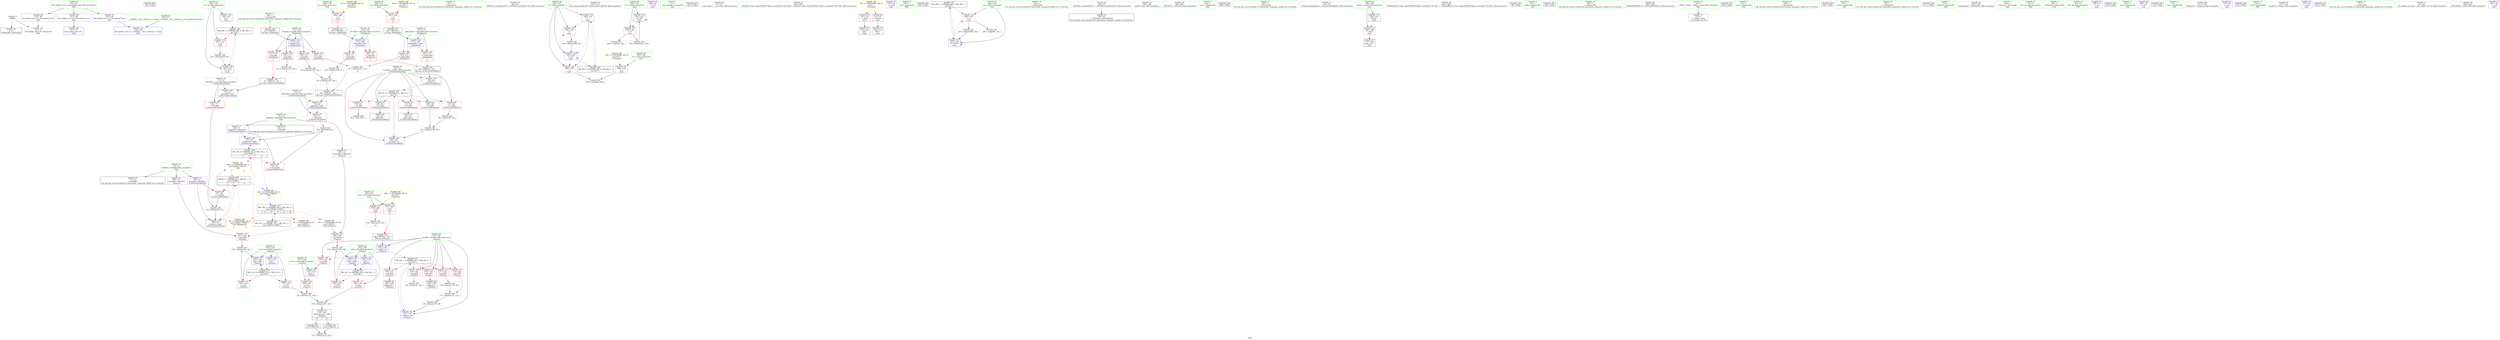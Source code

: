 digraph "SVFG" {
	label="SVFG";

	Node0x5556a4193030 [shape=record,color=grey,label="{NodeID: 0\nNullPtr}"];
	Node0x5556a4193030 -> Node0x5556a41aee80[style=solid];
	Node0x5556a4193030 -> Node0x5556a41b3ad0[style=solid];
	Node0x5556a41daa40 [shape=record,color=black,label="{NodeID: 346\n243 = PHI()\n}"];
	Node0x5556a41c42d0 [shape=record,color=black,label="{NodeID: 263\nMR_36V_3 = PHI(MR_36V_4, MR_36V_2, )\npts\{193 \}\n}"];
	Node0x5556a41c42d0 -> Node0x5556a41b3180[style=dashed];
	Node0x5556a41c42d0 -> Node0x5556a41b4ce0[style=dashed];
	Node0x5556a41ad250 [shape=record,color=red,label="{NodeID: 97\n90\<--73\n\<--add.addr\n_Z14internalUpdateiii\n}"];
	Node0x5556a41ad250 -> Node0x5556a41bbaa0[style=solid];
	Node0x5556a41ab460 [shape=record,color=green,label="{NodeID: 14\n81\<--1\n\<--dummyObj\nCan only get source location for instruction, argument, global var or function.}"];
	Node0x5556a41addb0 [shape=record,color=red,label="{NodeID: 111\n165\<--141\n\<--at.addr\n_Z5queryi\n}"];
	Node0x5556a41addb0 -> Node0x5556a41af4f0[style=solid];
	Node0x5556a41abff0 [shape=record,color=green,label="{NodeID: 28\n45\<--46\n_ZNSt8ios_base4InitC1Ev\<--_ZNSt8ios_base4InitC1Ev_field_insensitive\n}"];
	Node0x5556a41ca3d0 [shape=record,color=yellow,style=double,label="{NodeID: 291\n48V_1 = ENCHI(MR_48V_0)\npts\{205 \}\nFun[main]}"];
	Node0x5556a41ca3d0 -> Node0x5556a41b3730[style=dashed];
	Node0x5556a41ca3d0 -> Node0x5556a41b3800[style=dashed];
	Node0x5556a41b3320 [shape=record,color=red,label="{NodeID: 125\n238\<--196\n\<--i\nmain\n}"];
	Node0x5556a41b3320 -> Node0x5556a41bc3a0[style=solid];
	Node0x5556a41acc70 [shape=record,color=green,label="{NodeID: 42\n145\<--146\nadd\<--add_field_insensitive\n_Z5queryi\n}"];
	Node0x5556a41acc70 -> Node0x5556a41b2bd0[style=solid];
	Node0x5556a41acc70 -> Node0x5556a41b2ca0[style=solid];
	Node0x5556a41acc70 -> Node0x5556a41b44c0[style=solid];
	Node0x5556a41acc70 -> Node0x5556a41b4730[style=solid];
	Node0x5556a41b3f10 [shape=record,color=blue,label="{NodeID: 139\n93\<--95\narrayidx3\<--add4\n_Z14internalUpdateiii\n}"];
	Node0x5556a41b3f10 -> Node0x5556a41c6100[style=dashed];
	Node0x5556a41ae880 [shape=record,color=green,label="{NodeID: 56\n232\<--233\nllvm.memset.p0i8.i64\<--llvm.memset.p0i8.i64_field_insensitive\n}"];
	Node0x5556a41ba120 [shape=record,color=grey,label="{NodeID: 236\n277 = Binary(273, 276, )\n}"];
	Node0x5556a41b4a70 [shape=record,color=blue,label="{NodeID: 153\n190\<--223\ntc\<--dec\nmain\n}"];
	Node0x5556a41b4a70 -> Node0x5556a41b30b0[style=dashed];
	Node0x5556a41b4a70 -> Node0x5556a41b4a70[style=dashed];
	Node0x5556a41af5c0 [shape=record,color=black,label="{NodeID: 70\n139\<--183\n_Z5queryi_ret\<--add7\n_Z5queryi\n|{<s0>19|<s1>20}}"];
	Node0x5556a41af5c0:s0 -> Node0x5556a41da3e0[style=solid,color=blue];
	Node0x5556a41af5c0:s1 -> Node0x5556a41da5d0[style=solid,color=blue];
	Node0x5556a41cd7f0 [shape=record,color=yellow,style=double,label="{NodeID: 333\n18V_2 = CSCHI(MR_18V_1)\npts\{140000 170000 \}\nCS[]|{<s0>4|<s1>4}}"];
	Node0x5556a41cd7f0:s0 -> Node0x5556a41c5c00[style=dashed,color=red];
	Node0x5556a41cd7f0:s1 -> Node0x5556a41c6100[style=dashed,color=red];
	Node0x5556a41bb620 [shape=record,color=grey,label="{NodeID: 250\n88 = Binary(87, 83, )\n}"];
	Node0x5556a41bb620 -> Node0x5556a41b3e40[style=solid];
	Node0x5556a41b0120 [shape=record,color=purple,label="{NodeID: 84\n262\<--32\n\<--.str.5\nmain\n}"];
	Node0x5556a41a5fb0 [shape=record,color=green,label="{NodeID: 1\n7\<--1\n__dso_handle\<--dummyObj\nGlob }"];
	Node0x5556a41dab10 [shape=record,color=black,label="{NodeID: 347\n253 = PHI()\n}"];
	Node0x5556a41c47d0 [shape=record,color=black,label="{NodeID: 264\nMR_40V_2 = PHI(MR_40V_4, MR_40V_1, )\npts\{197 \}\n}"];
	Node0x5556a41c47d0 -> Node0x5556a41b4b40[style=dashed];
	Node0x5556a41ad320 [shape=record,color=red,label="{NodeID: 98\n87\<--86\n\<--arrayidx\n_Z14internalUpdateiii\n}"];
	Node0x5556a41ad320 -> Node0x5556a41bb620[style=solid];
	Node0x5556a41ab530 [shape=record,color=green,label="{NodeID: 15\n99\<--1\n\<--dummyObj\nCan only get source location for instruction, argument, global var or function.|{<s0>13}}"];
	Node0x5556a41ab530:s0 -> Node0x5556a41db400[style=solid,color=red];
	Node0x5556a41ade80 [shape=record,color=red,label="{NodeID: 112\n172\<--141\n\<--at.addr\n_Z5queryi\n}"];
	Node0x5556a41ade80 -> Node0x5556a41ba8a0[style=solid];
	Node0x5556a41ac0f0 [shape=record,color=green,label="{NodeID: 29\n51\<--52\n__cxa_atexit\<--__cxa_atexit_field_insensitive\n}"];
	Node0x5556a41b33f0 [shape=record,color=red,label="{NodeID: 126\n248\<--196\n\<--i\nmain\n}"];
	Node0x5556a41b33f0 -> Node0x5556a41bb1a0[style=solid];
	Node0x5556a41acd40 [shape=record,color=green,label="{NodeID: 43\n147\<--148\nstart\<--start_field_insensitive\n_Z5queryi\n}"];
	Node0x5556a41acd40 -> Node0x5556a41b2d70[style=solid];
	Node0x5556a41acd40 -> Node0x5556a41b4590[style=solid];
	Node0x5556a41b3fe0 [shape=record,color=blue,label="{NodeID: 140\n69\<--101\nat.addr\<--or\n_Z14internalUpdateiii\n}"];
	Node0x5556a41b3fe0 -> Node0x5556a41c5700[style=dashed];
	Node0x5556a41ae980 [shape=record,color=green,label="{NodeID: 57\n254\<--255\n_ZStlsISt11char_traitsIcEERSt13basic_ostreamIcT_ES5_PKc\<--_ZStlsISt11char_traitsIcEERSt13basic_ostreamIcT_ES5_PKc_field_insensitive\n}"];
	Node0x5556a41ba2a0 [shape=record,color=grey,label="{NodeID: 237\n163 = Binary(162, 161, )\n}"];
	Node0x5556a41ba2a0 -> Node0x5556a41b4660[style=solid];
	Node0x5556a41b4b40 [shape=record,color=blue,label="{NodeID: 154\n196\<--124\ni\<--\nmain\n}"];
	Node0x5556a41b4b40 -> Node0x5556a41b3320[style=dashed];
	Node0x5556a41b4b40 -> Node0x5556a41b33f0[style=dashed];
	Node0x5556a41b4b40 -> Node0x5556a41b4c10[style=dashed];
	Node0x5556a41b4b40 -> Node0x5556a41c47d0[style=dashed];
	Node0x5556a41af690 [shape=record,color=black,label="{NodeID: 71\n210\<--207\ncall\<--\nmain\n}"];
	Node0x5556a41cd980 [shape=record,color=yellow,style=double,label="{NodeID: 334\n18V_3 = CSCHI(MR_18V_2)\npts\{140000 170000 \}\nCS[]|{<s0>13}}"];
	Node0x5556a41cd980:s0 -> Node0x5556a41c6b00[style=dashed,color=blue];
	Node0x5556a41bb7a0 [shape=record,color=grey,label="{NodeID: 251\n127 = Binary(123, 126, )\n|{<s0>3}}"];
	Node0x5556a41bb7a0:s0 -> Node0x5556a41db8a0[style=solid,color=red];
	Node0x5556a41b01f0 [shape=record,color=purple,label="{NodeID: 85\n279\<--34\n\<--.str.6\nmain\n}"];
	Node0x5556a41a4b40 [shape=record,color=green,label="{NodeID: 2\n18\<--1\n.str\<--dummyObj\nGlob }"];
	Node0x5556a41dac40 [shape=record,color=black,label="{NodeID: 348\n259 = PHI()\n}"];
	Node0x5556a41c4cd0 [shape=record,color=black,label="{NodeID: 265\nMR_46V_2 = PHI(MR_46V_4, MR_46V_1, )\npts\{203 \}\n}"];
	Node0x5556a41c4cd0 -> Node0x5556a41b3660[style=dashed];
	Node0x5556a41c4cd0 -> Node0x5556a41b4db0[style=dashed];
	Node0x5556a41ad3f0 [shape=record,color=red,label="{NodeID: 99\n94\<--93\n\<--arrayidx3\n_Z14internalUpdateiii\n}"];
	Node0x5556a41ad3f0 -> Node0x5556a41bbaa0[style=solid];
	Node0x5556a41ab600 [shape=record,color=green,label="{NodeID: 16\n124\<--1\n\<--dummyObj\nCan only get source location for instruction, argument, global var or function.}"];
	Node0x5556a41adf50 [shape=record,color=red,label="{NodeID: 113\n173\<--141\n\<--at.addr\n_Z5queryi\n}"];
	Node0x5556a41adf50 -> Node0x5556a41baa20[style=solid];
	Node0x5556a41ac1f0 [shape=record,color=green,label="{NodeID: 30\n50\<--56\n_ZNSt8ios_base4InitD1Ev\<--_ZNSt8ios_base4InitD1Ev_field_insensitive\n}"];
	Node0x5556a41ac1f0 -> Node0x5556a41af180[style=solid];
	Node0x5556a41b34c0 [shape=record,color=red,label="{NodeID: 127\n244\<--198\n\<--x\nmain\n|{<s0>13}}"];
	Node0x5556a41b34c0:s0 -> Node0x5556a41db1e0[style=solid,color=red];
	Node0x5556a41ace10 [shape=record,color=green,label="{NodeID: 44\n185\<--186\nmain\<--main_field_insensitive\n}"];
	Node0x5556a41b40b0 [shape=record,color=blue,label="{NodeID: 141\n111\<--108\nleft.addr\<--left\n_Z6updateiii\n}"];
	Node0x5556a41b40b0 -> Node0x5556a41ad4c0[style=dashed];
	Node0x5556a41b40b0 -> Node0x5556a41ad590[style=dashed];
	Node0x5556a41aea80 [shape=record,color=green,label="{NodeID: 58\n260\<--261\n_ZNSolsEi\<--_ZNSolsEi_field_insensitive\n}"];
	Node0x5556a41ba420 [shape=record,color=grey,label="{NodeID: 238\n183 = Binary(181, 182, )\n}"];
	Node0x5556a41ba420 -> Node0x5556a41af5c0[style=solid];
	Node0x5556a41b4c10 [shape=record,color=blue,label="{NodeID: 155\n196\<--249\ni\<--inc\nmain\n}"];
	Node0x5556a41b4c10 -> Node0x5556a41b3320[style=dashed];
	Node0x5556a41b4c10 -> Node0x5556a41b33f0[style=dashed];
	Node0x5556a41b4c10 -> Node0x5556a41b4c10[style=dashed];
	Node0x5556a41b4c10 -> Node0x5556a41c47d0[style=dashed];
	Node0x5556a41af760 [shape=record,color=black,label="{NodeID: 72\n216\<--213\ncall1\<--\nmain\n}"];
	Node0x5556a41bb920 [shape=record,color=grey,label="{NodeID: 252\n98 = Binary(97, 99, )\n}"];
	Node0x5556a41bb920 -> Node0x5556a41bb320[style=solid];
	Node0x5556a41b02c0 [shape=record,color=purple,label="{NodeID: 86\n317\<--36\nllvm.global_ctors_0\<--llvm.global_ctors\nGlob }"];
	Node0x5556a41b02c0 -> Node0x5556a41b38d0[style=solid];
	Node0x5556a41a38d0 [shape=record,color=green,label="{NodeID: 3\n20\<--1\n.str.1\<--dummyObj\nGlob }"];
	Node0x5556a41dad40 [shape=record,color=black,label="{NodeID: 349\n280 = PHI()\n}"];
	Node0x5556a41c51d0 [shape=record,color=black,label="{NodeID: 266\nMR_18V_2 = PHI(MR_18V_3, MR_18V_1, )\npts\{140000 170000 \}\n}"];
	Node0x5556a41c51d0 -> Node0x5556a41c6b00[style=dashed];
	Node0x5556a41ad4c0 [shape=record,color=red,label="{NodeID: 100\n120\<--111\n\<--left.addr\n_Z6updateiii\n|{<s0>3}}"];
	Node0x5556a41ad4c0:s0 -> Node0x5556a41db510[style=solid,color=red];
	Node0x5556a41ab6d0 [shape=record,color=green,label="{NodeID: 17\n224\<--1\n\<--dummyObj\nCan only get source location for instruction, argument, global var or function.}"];
	Node0x5556a41c91f0 [shape=record,color=yellow,style=double,label="{NodeID: 280\n8V_1 = ENCHI(MR_8V_0)\npts\{140000 \}\nFun[_Z5queryi]}"];
	Node0x5556a41c91f0 -> Node0x5556a41b2e40[style=dashed];
	Node0x5556a41ae020 [shape=record,color=red,label="{NodeID: 114\n162\<--143\n\<--mul\n_Z5queryi\n}"];
	Node0x5556a41ae020 -> Node0x5556a41ba2a0[style=solid];
	Node0x5556a41ac2f0 [shape=record,color=green,label="{NodeID: 31\n63\<--64\n_Z14internalUpdateiii\<--_Z14internalUpdateiii_field_insensitive\n}"];
	Node0x5556a41b3590 [shape=record,color=red,label="{NodeID: 128\n245\<--200\n\<--y\nmain\n|{<s0>13}}"];
	Node0x5556a41b3590:s0 -> Node0x5556a41db2f0[style=solid,color=red];
	Node0x5556a41acf10 [shape=record,color=green,label="{NodeID: 45\n188\<--189\nretval\<--retval_field_insensitive\nmain\n}"];
	Node0x5556a41acf10 -> Node0x5556a41b2fe0[style=solid];
	Node0x5556a41acf10 -> Node0x5556a41b48d0[style=solid];
	Node0x5556a41b4180 [shape=record,color=blue,label="{NodeID: 142\n113\<--109\nright.addr\<--right\n_Z6updateiii\n}"];
	Node0x5556a41b4180 -> Node0x5556a41ad660[style=dashed];
	Node0x5556a41b4180 -> Node0x5556a41ad730[style=dashed];
	Node0x5556a41aeb80 [shape=record,color=green,label="{NodeID: 59\n283\<--284\n_ZSt4endlIcSt11char_traitsIcEERSt13basic_ostreamIT_T0_ES6_\<--_ZSt4endlIcSt11char_traitsIcEERSt13basic_ostreamIT_T0_ES6__field_insensitive\n}"];
	Node0x5556a41ba5a0 [shape=record,color=grey,label="{NodeID: 239\n170 = Binary(169, 168, )\n}"];
	Node0x5556a41ba5a0 -> Node0x5556a41b4730[style=solid];
	Node0x5556a41b4ce0 [shape=record,color=blue,label="{NodeID: 156\n192\<--257\nnt\<--inc7\nmain\n}"];
	Node0x5556a41b4ce0 -> Node0x5556a41c42d0[style=dashed];
	Node0x5556a41af830 [shape=record,color=black,label="{NodeID: 73\n187\<--288\nmain_ret\<--\nmain\n}"];
	Node0x5556a41d9f30 [shape=record,color=black,label="{NodeID: 336\n48 = PHI()\n}"];
	Node0x5556a41bbaa0 [shape=record,color=grey,label="{NodeID: 253\n95 = Binary(94, 90, )\n}"];
	Node0x5556a41bbaa0 -> Node0x5556a41b3f10[style=solid];
	Node0x5556a41b03c0 [shape=record,color=purple,label="{NodeID: 87\n318\<--36\nllvm.global_ctors_1\<--llvm.global_ctors\nGlob }"];
	Node0x5556a41b03c0 -> Node0x5556a41b39d0[style=solid];
	Node0x5556a41a6e60 [shape=record,color=green,label="{NodeID: 4\n22\<--1\nstdin\<--dummyObj\nGlob }"];
	Node0x5556a41dae10 [shape=record,color=black,label="{NodeID: 350\n282 = PHI()\n}"];
	Node0x5556a41c5700 [shape=record,color=black,label="{NodeID: 267\nMR_2V_3 = PHI(MR_2V_4, MR_2V_2, )\npts\{70 \}\n}"];
	Node0x5556a41c5700 -> Node0x5556a41b0760[style=dashed];
	Node0x5556a41c5700 -> Node0x5556a41b0830[style=dashed];
	Node0x5556a41c5700 -> Node0x5556a41b0900[style=dashed];
	Node0x5556a41c5700 -> Node0x5556a41b09d0[style=dashed];
	Node0x5556a41c5700 -> Node0x5556a41b0aa0[style=dashed];
	Node0x5556a41c5700 -> Node0x5556a41b3fe0[style=dashed];
	Node0x5556a41ad590 [shape=record,color=red,label="{NodeID: 101\n125\<--111\n\<--left.addr\n_Z6updateiii\n}"];
	Node0x5556a41ad590 -> Node0x5556a41bb4a0[style=solid];
	Node0x5556a41ab7a0 [shape=record,color=green,label="{NodeID: 18\n229\<--1\n\<--dummyObj\nCan only get source location for instruction, argument, global var or function.}"];
	Node0x5556a41c92d0 [shape=record,color=yellow,style=double,label="{NodeID: 281\n10V_1 = ENCHI(MR_10V_0)\npts\{170000 \}\nFun[_Z5queryi]}"];
	Node0x5556a41c92d0 -> Node0x5556a41b2f10[style=dashed];
	Node0x5556a41ae0f0 [shape=record,color=red,label="{NodeID: 115\n179\<--143\n\<--mul\n_Z5queryi\n}"];
	Node0x5556a41ae0f0 -> Node0x5556a41baba0[style=solid];
	Node0x5556a41ac3f0 [shape=record,color=green,label="{NodeID: 32\n69\<--70\nat.addr\<--at.addr_field_insensitive\n_Z14internalUpdateiii\n}"];
	Node0x5556a41ac3f0 -> Node0x5556a41b0760[style=solid];
	Node0x5556a41ac3f0 -> Node0x5556a41b0830[style=solid];
	Node0x5556a41ac3f0 -> Node0x5556a41b0900[style=solid];
	Node0x5556a41ac3f0 -> Node0x5556a41b09d0[style=solid];
	Node0x5556a41ac3f0 -> Node0x5556a41b0aa0[style=solid];
	Node0x5556a41ac3f0 -> Node0x5556a41b3bd0[style=solid];
	Node0x5556a41ac3f0 -> Node0x5556a41b3fe0[style=solid];
	Node0x5556a41b3660 [shape=record,color=red,label="{NodeID: 129\n266\<--202\n\<--q\nmain\n}"];
	Node0x5556a41b3660 -> Node0x5556a41baea0[style=solid];
	Node0x5556a41b3660 -> Node0x5556a41bc6a0[style=solid];
	Node0x5556a41acfe0 [shape=record,color=green,label="{NodeID: 46\n190\<--191\ntc\<--tc_field_insensitive\nmain\n}"];
	Node0x5556a41acfe0 -> Node0x5556a41b30b0[style=solid];
	Node0x5556a41acfe0 -> Node0x5556a41b4a70[style=solid];
	Node0x5556a41b4250 [shape=record,color=blue,label="{NodeID: 143\n115\<--110\nby.addr\<--by\n_Z6updateiii\n}"];
	Node0x5556a41b4250 -> Node0x5556a41ad800[style=dashed];
	Node0x5556a41b4250 -> Node0x5556a41ad8d0[style=dashed];
	Node0x5556a41b4250 -> Node0x5556a41ad9a0[style=dashed];
	Node0x5556a41b4250 -> Node0x5556a41ada70[style=dashed];
	Node0x5556a41aec80 [shape=record,color=green,label="{NodeID: 60\n285\<--286\n_ZNSolsEPFRSoS_E\<--_ZNSolsEPFRSoS_E_field_insensitive\n}"];
	Node0x5556a41ba720 [shape=record,color=grey,label="{NodeID: 240\n176 = Binary(175, 99, )\n}"];
	Node0x5556a41ba720 -> Node0x5556a41b4800[style=solid];
	Node0x5556a41b4db0 [shape=record,color=blue,label="{NodeID: 157\n202\<--267\nq\<--dec12\nmain\n}"];
	Node0x5556a41b4db0 -> Node0x5556a41b3660[style=dashed];
	Node0x5556a41b4db0 -> Node0x5556a41b4db0[style=dashed];
	Node0x5556a41b4db0 -> Node0x5556a41c4cd0[style=dashed];
	Node0x5556a41af900 [shape=record,color=purple,label="{NodeID: 74\n47\<--4\n\<--_ZStL8__ioinit\n__cxx_global_var_init\n}"];
	Node0x5556a41da030 [shape=record,color=black,label="{NodeID: 337\n263 = PHI()\n}"];
	Node0x5556a41bbc20 [shape=record,color=grey,label="{NodeID: 254\n131 = Binary(124, 130, )\n|{<s0>4}}"];
	Node0x5556a41bbc20:s0 -> Node0x5556a41db720[style=solid,color=red];
	Node0x5556a41b04c0 [shape=record,color=purple,label="{NodeID: 88\n319\<--36\nllvm.global_ctors_2\<--llvm.global_ctors\nGlob }"];
	Node0x5556a41b04c0 -> Node0x5556a41b3ad0[style=solid];
	Node0x5556a41a6ef0 [shape=record,color=green,label="{NodeID: 5\n23\<--1\n.str.2\<--dummyObj\nGlob }"];
	Node0x5556a41daee0 [shape=record,color=black,label="{NodeID: 351\n140 = PHI(272, 275, )\n0th arg _Z5queryi }"];
	Node0x5556a41daee0 -> Node0x5556a41b4320[style=solid];
	Node0x5556a41c5c00 [shape=record,color=black,label="{NodeID: 268\nMR_8V_2 = PHI(MR_8V_3, MR_8V_1, )\npts\{140000 \}\n|{|<s2>3|<s3>4}}"];
	Node0x5556a41c5c00 -> Node0x5556a41ad320[style=dashed];
	Node0x5556a41c5c00 -> Node0x5556a41b3e40[style=dashed];
	Node0x5556a41c5c00:s2 -> Node0x5556a41cd7f0[style=dashed,color=blue];
	Node0x5556a41c5c00:s3 -> Node0x5556a41cd980[style=dashed,color=blue];
	Node0x5556a41ad660 [shape=record,color=red,label="{NodeID: 102\n129\<--113\n\<--right.addr\n_Z6updateiii\n|{<s0>4}}"];
	Node0x5556a41ad660:s0 -> Node0x5556a41db510[style=solid,color=red];
	Node0x5556a41ab870 [shape=record,color=green,label="{NodeID: 19\n230\<--1\n\<--dummyObj\nCan only get source location for instruction, argument, global var or function.}"];
	Node0x5556a41c93b0 [shape=record,color=yellow,style=double,label="{NodeID: 282\n30V_1 = ENCHI(MR_30V_0)\npts\{1 \}\nFun[main]}"];
	Node0x5556a41c93b0 -> Node0x5556a41b05c0[style=dashed];
	Node0x5556a41c93b0 -> Node0x5556a41b0690[style=dashed];
	Node0x5556a41b2bd0 [shape=record,color=red,label="{NodeID: 116\n169\<--145\n\<--add\n_Z5queryi\n}"];
	Node0x5556a41b2bd0 -> Node0x5556a41ba5a0[style=solid];
	Node0x5556a41ac4c0 [shape=record,color=green,label="{NodeID: 33\n71\<--72\nmul.addr\<--mul.addr_field_insensitive\n_Z14internalUpdateiii\n}"];
	Node0x5556a41ac4c0 -> Node0x5556a41ad180[style=solid];
	Node0x5556a41ac4c0 -> Node0x5556a41b3ca0[style=solid];
	Node0x5556a41ca890 [shape=record,color=yellow,style=double,label="{NodeID: 296\n18V_1 = ENCHI(MR_18V_0)\npts\{140000 170000 \}\nFun[_Z6updateiii]|{<s0>3|<s1>3}}"];
	Node0x5556a41ca890:s0 -> Node0x5556a41c5c00[style=dashed,color=red];
	Node0x5556a41ca890:s1 -> Node0x5556a41c6100[style=dashed,color=red];
	Node0x5556a41b3730 [shape=record,color=red,label="{NodeID: 130\n272\<--204\n\<--x15\nmain\n|{<s0>19}}"];
	Node0x5556a41b3730:s0 -> Node0x5556a41daee0[style=solid,color=red];
	Node0x5556a41ad0b0 [shape=record,color=green,label="{NodeID: 47\n192\<--193\nnt\<--nt_field_insensitive\nmain\n}"];
	Node0x5556a41ad0b0 -> Node0x5556a41b3180[style=solid];
	Node0x5556a41ad0b0 -> Node0x5556a41b49a0[style=solid];
	Node0x5556a41ad0b0 -> Node0x5556a41b4ce0[style=solid];
	Node0x5556a41b4320 [shape=record,color=blue,label="{NodeID: 144\n141\<--140\nat.addr\<--at\n_Z5queryi\n}"];
	Node0x5556a41b4320 -> Node0x5556a41adb40[style=dashed];
	Node0x5556a41b4320 -> Node0x5556a41c7530[style=dashed];
	Node0x5556a41aed80 [shape=record,color=green,label="{NodeID: 61\n38\<--313\n_GLOBAL__sub_I_culaucon_1_0.cpp\<--_GLOBAL__sub_I_culaucon_1_0.cpp_field_insensitive\n}"];
	Node0x5556a41aed80 -> Node0x5556a41b39d0[style=solid];
	Node0x5556a41ba8a0 [shape=record,color=grey,label="{NodeID: 241\n175 = Binary(172, 174, )\n}"];
	Node0x5556a41ba8a0 -> Node0x5556a41ba720[style=solid];
	Node0x5556a41af9d0 [shape=record,color=purple,label="{NodeID: 75\n86\<--12\narrayidx\<--dataMul\n_Z14internalUpdateiii\n}"];
	Node0x5556a41af9d0 -> Node0x5556a41ad320[style=solid];
	Node0x5556a41af9d0 -> Node0x5556a41b3e40[style=solid];
	Node0x5556a41da130 [shape=record,color=black,label="{NodeID: 338\n264 = PHI()\n}"];
	Node0x5556a41bbda0 [shape=record,color=grey,label="{NodeID: 255\n134 = Binary(132, 133, )\n|{<s0>4}}"];
	Node0x5556a41bbda0:s0 -> Node0x5556a41db8a0[style=solid,color=red];
	Node0x5556a41b05c0 [shape=record,color=red,label="{NodeID: 89\n207\<--22\n\<--stdin\nmain\n}"];
	Node0x5556a41b05c0 -> Node0x5556a41af690[style=solid];
	Node0x5556a41aa7f0 [shape=record,color=green,label="{NodeID: 6\n25\<--1\n.str.3\<--dummyObj\nGlob }"];
	Node0x5556a41db1e0 [shape=record,color=black,label="{NodeID: 352\n108 = PHI(244, )\n0th arg _Z6updateiii }"];
	Node0x5556a41db1e0 -> Node0x5556a41b40b0[style=solid];
	Node0x5556a41c6100 [shape=record,color=black,label="{NodeID: 269\nMR_10V_2 = PHI(MR_10V_3, MR_10V_1, )\npts\{170000 \}\n|{|<s2>3|<s3>4}}"];
	Node0x5556a41c6100 -> Node0x5556a41ad3f0[style=dashed];
	Node0x5556a41c6100 -> Node0x5556a41b3f10[style=dashed];
	Node0x5556a41c6100:s2 -> Node0x5556a41cd7f0[style=dashed,color=blue];
	Node0x5556a41c6100:s3 -> Node0x5556a41cd980[style=dashed,color=blue];
	Node0x5556a41ad730 [shape=record,color=red,label="{NodeID: 103\n133\<--113\n\<--right.addr\n_Z6updateiii\n}"];
	Node0x5556a41ad730 -> Node0x5556a41bbda0[style=solid];
	Node0x5556a41ab940 [shape=record,color=green,label="{NodeID: 20\n231\<--1\n\<--dummyObj\nCan only get source location for instruction, argument, global var or function.}"];
	Node0x5556a41b2ca0 [shape=record,color=red,label="{NodeID: 117\n182\<--145\n\<--add\n_Z5queryi\n}"];
	Node0x5556a41b2ca0 -> Node0x5556a41ba420[style=solid];
	Node0x5556a41ac590 [shape=record,color=green,label="{NodeID: 34\n73\<--74\nadd.addr\<--add.addr_field_insensitive\n_Z14internalUpdateiii\n}"];
	Node0x5556a41ac590 -> Node0x5556a41ad250[style=solid];
	Node0x5556a41ac590 -> Node0x5556a41b3d70[style=solid];
	Node0x5556a41b3800 [shape=record,color=red,label="{NodeID: 131\n274\<--204\n\<--x15\nmain\n}"];
	Node0x5556a41b3800 -> Node0x5556a41bbf20[style=solid];
	Node0x5556a41ae1a0 [shape=record,color=green,label="{NodeID: 48\n194\<--195\nn\<--n_field_insensitive\nmain\n}"];
	Node0x5556a41ae1a0 -> Node0x5556a41b3250[style=solid];
	Node0x5556a41b43f0 [shape=record,color=blue,label="{NodeID: 145\n143\<--124\nmul\<--\n_Z5queryi\n}"];
	Node0x5556a41b43f0 -> Node0x5556a41c7a30[style=dashed];
	Node0x5556a41aee80 [shape=record,color=black,label="{NodeID: 62\n2\<--3\ndummyVal\<--dummyVal\n}"];
	Node0x5556a41baa20 [shape=record,color=grey,label="{NodeID: 242\n174 = Binary(173, 99, )\n}"];
	Node0x5556a41baa20 -> Node0x5556a41ba8a0[style=solid];
	Node0x5556a41afaa0 [shape=record,color=purple,label="{NodeID: 76\n160\<--12\narrayidx\<--dataMul\n_Z5queryi\n}"];
	Node0x5556a41afaa0 -> Node0x5556a41b2e40[style=solid];
	Node0x5556a41da230 [shape=record,color=black,label="{NodeID: 339\n271 = PHI()\n}"];
	Node0x5556a41bbf20 [shape=record,color=grey,label="{NodeID: 256\n275 = Binary(274, 99, )\n|{<s0>20}}"];
	Node0x5556a41bbf20:s0 -> Node0x5556a41daee0[style=solid,color=red];
	Node0x5556a41b0690 [shape=record,color=red,label="{NodeID: 90\n213\<--27\n\<--stdout\nmain\n}"];
	Node0x5556a41b0690 -> Node0x5556a41af760[style=solid];
	Node0x5556a41aa880 [shape=record,color=green,label="{NodeID: 7\n27\<--1\nstdout\<--dummyObj\nGlob }"];
	Node0x5556a41db2f0 [shape=record,color=black,label="{NodeID: 353\n109 = PHI(245, )\n1st arg _Z6updateiii }"];
	Node0x5556a41db2f0 -> Node0x5556a41b4180[style=solid];
	Node0x5556a41ad800 [shape=record,color=red,label="{NodeID: 104\n121\<--115\n\<--by.addr\n_Z6updateiii\n|{<s0>3}}"];
	Node0x5556a41ad800:s0 -> Node0x5556a41db720[style=solid,color=red];
	Node0x5556a41aba10 [shape=record,color=green,label="{NodeID: 21\n4\<--6\n_ZStL8__ioinit\<--_ZStL8__ioinit_field_insensitive\nGlob }"];
	Node0x5556a41aba10 -> Node0x5556a41af900[style=solid];
	Node0x5556a41b2d70 [shape=record,color=red,label="{NodeID: 118\n180\<--147\n\<--start\n_Z5queryi\n}"];
	Node0x5556a41b2d70 -> Node0x5556a41baba0[style=solid];
	Node0x5556a41ac660 [shape=record,color=green,label="{NodeID: 35\n105\<--106\n_Z6updateiii\<--_Z6updateiii_field_insensitive\n}"];
	Node0x5556a41b38d0 [shape=record,color=blue,label="{NodeID: 132\n317\<--37\nllvm.global_ctors_0\<--\nGlob }"];
	Node0x5556a41ae270 [shape=record,color=green,label="{NodeID: 49\n196\<--197\ni\<--i_field_insensitive\nmain\n}"];
	Node0x5556a41ae270 -> Node0x5556a41b3320[style=solid];
	Node0x5556a41ae270 -> Node0x5556a41b33f0[style=solid];
	Node0x5556a41ae270 -> Node0x5556a41b4b40[style=solid];
	Node0x5556a41ae270 -> Node0x5556a41b4c10[style=solid];
	Node0x5556a41b44c0 [shape=record,color=blue,label="{NodeID: 146\n145\<--124\nadd\<--\n_Z5queryi\n}"];
	Node0x5556a41b44c0 -> Node0x5556a41c7f30[style=dashed];
	Node0x5556a41aef80 [shape=record,color=black,label="{NodeID: 63\n13\<--12\n\<--dataMul\nCan only get source location for instruction, argument, global var or function.}"];
	Node0x5556a41baba0 [shape=record,color=grey,label="{NodeID: 243\n181 = Binary(179, 180, )\n}"];
	Node0x5556a41baba0 -> Node0x5556a41ba420[style=solid];
	Node0x5556a41afb70 [shape=record,color=purple,label="{NodeID: 77\n93\<--15\narrayidx3\<--dataAdd\n_Z14internalUpdateiii\n}"];
	Node0x5556a41afb70 -> Node0x5556a41ad3f0[style=solid];
	Node0x5556a41afb70 -> Node0x5556a41b3f10[style=solid];
	Node0x5556a41da3e0 [shape=record,color=black,label="{NodeID: 340\n273 = PHI(139, )\n}"];
	Node0x5556a41da3e0 -> Node0x5556a41ba120[style=solid];
	Node0x5556a41bc0a0 [shape=record,color=grey,label="{NodeID: 257\n156 = cmp(155, 124, )\n}"];
	Node0x5556a41b0760 [shape=record,color=red,label="{NodeID: 91\n79\<--69\n\<--at.addr\n_Z14internalUpdateiii\n}"];
	Node0x5556a41b0760 -> Node0x5556a41bc520[style=solid];
	Node0x5556a41aa910 [shape=record,color=green,label="{NodeID: 8\n28\<--1\n_ZSt3cin\<--dummyObj\nGlob }"];
	Node0x5556a41db400 [shape=record,color=black,label="{NodeID: 354\n110 = PHI(99, )\n2nd arg _Z6updateiii }"];
	Node0x5556a41db400 -> Node0x5556a41b4250[style=solid];
	Node0x5556a41c6b00 [shape=record,color=black,label="{NodeID: 271\nMR_18V_3 = PHI(MR_18V_4, MR_18V_2, )\npts\{140000 170000 \}\n|{|<s1>13|<s2>19|<s3>19|<s4>20|<s5>20}}"];
	Node0x5556a41c6b00 -> Node0x5556a41c51d0[style=dashed];
	Node0x5556a41c6b00:s1 -> Node0x5556a41ca890[style=dashed,color=red];
	Node0x5556a41c6b00:s2 -> Node0x5556a41c91f0[style=dashed,color=red];
	Node0x5556a41c6b00:s3 -> Node0x5556a41c92d0[style=dashed,color=red];
	Node0x5556a41c6b00:s4 -> Node0x5556a41c91f0[style=dashed,color=red];
	Node0x5556a41c6b00:s5 -> Node0x5556a41c92d0[style=dashed,color=red];
	Node0x5556a41ad8d0 [shape=record,color=red,label="{NodeID: 105\n122\<--115\n\<--by.addr\n_Z6updateiii\n}"];
	Node0x5556a41ad8d0 -> Node0x5556a41bb020[style=solid];
	Node0x5556a41abae0 [shape=record,color=green,label="{NodeID: 22\n8\<--9\ndx\<--dx_field_insensitive\nGlob }"];
	Node0x5556a41b2e40 [shape=record,color=red,label="{NodeID: 119\n161\<--160\n\<--arrayidx\n_Z5queryi\n}"];
	Node0x5556a41b2e40 -> Node0x5556a41ba2a0[style=solid];
	Node0x5556a41ac760 [shape=record,color=green,label="{NodeID: 36\n111\<--112\nleft.addr\<--left.addr_field_insensitive\n_Z6updateiii\n}"];
	Node0x5556a41ac760 -> Node0x5556a41ad4c0[style=solid];
	Node0x5556a41ac760 -> Node0x5556a41ad590[style=solid];
	Node0x5556a41ac760 -> Node0x5556a41b40b0[style=solid];
	Node0x5556a41b39d0 [shape=record,color=blue,label="{NodeID: 133\n318\<--38\nllvm.global_ctors_1\<--_GLOBAL__sub_I_culaucon_1_0.cpp\nGlob }"];
	Node0x5556a41ae340 [shape=record,color=green,label="{NodeID: 50\n198\<--199\nx\<--x_field_insensitive\nmain\n}"];
	Node0x5556a41ae340 -> Node0x5556a41b34c0[style=solid];
	Node0x5556a41b4590 [shape=record,color=blue,label="{NodeID: 147\n147\<--152\nstart\<--\n_Z5queryi\n}"];
	Node0x5556a41b4590 -> Node0x5556a41b2d70[style=dashed];
	Node0x5556a41af080 [shape=record,color=black,label="{NodeID: 64\n16\<--15\n\<--dataAdd\nCan only get source location for instruction, argument, global var or function.}"];
	Node0x5556a41bad20 [shape=record,color=grey,label="{NodeID: 244\n257 = Binary(256, 99, )\n}"];
	Node0x5556a41bad20 -> Node0x5556a41b4ce0[style=solid];
	Node0x5556a41afc40 [shape=record,color=purple,label="{NodeID: 78\n167\<--15\narrayidx3\<--dataAdd\n_Z5queryi\n}"];
	Node0x5556a41afc40 -> Node0x5556a41b2f10[style=solid];
	Node0x5556a41da5d0 [shape=record,color=black,label="{NodeID: 341\n276 = PHI(139, )\n}"];
	Node0x5556a41da5d0 -> Node0x5556a41ba120[style=solid];
	Node0x5556a41bc220 [shape=record,color=grey,label="{NodeID: 258\n226 = cmp(222, 124, )\n}"];
	Node0x5556a41b0830 [shape=record,color=red,label="{NodeID: 92\n84\<--69\n\<--at.addr\n_Z14internalUpdateiii\n}"];
	Node0x5556a41b0830 -> Node0x5556a41af280[style=solid];
	Node0x5556a41aa9a0 [shape=record,color=green,label="{NodeID: 9\n29\<--1\n_ZSt4cout\<--dummyObj\nGlob }"];
	Node0x5556a41db510 [shape=record,color=black,label="{NodeID: 355\n66 = PHI(120, 129, )\n0th arg _Z14internalUpdateiii }"];
	Node0x5556a41db510 -> Node0x5556a41b3bd0[style=solid];
	Node0x5556a41ad9a0 [shape=record,color=red,label="{NodeID: 106\n130\<--115\n\<--by.addr\n_Z6updateiii\n}"];
	Node0x5556a41ad9a0 -> Node0x5556a41bbc20[style=solid];
	Node0x5556a41abbb0 [shape=record,color=green,label="{NodeID: 23\n10\<--11\ndy\<--dy_field_insensitive\nGlob }"];
	Node0x5556a41c9760 [shape=record,color=yellow,style=double,label="{NodeID: 286\n38V_1 = ENCHI(MR_38V_0)\npts\{195 \}\nFun[main]}"];
	Node0x5556a41c9760 -> Node0x5556a41b3250[style=dashed];
	Node0x5556a41b2f10 [shape=record,color=red,label="{NodeID: 120\n168\<--167\n\<--arrayidx3\n_Z5queryi\n}"];
	Node0x5556a41b2f10 -> Node0x5556a41ba5a0[style=solid];
	Node0x5556a41ac830 [shape=record,color=green,label="{NodeID: 37\n113\<--114\nright.addr\<--right.addr_field_insensitive\n_Z6updateiii\n}"];
	Node0x5556a41ac830 -> Node0x5556a41ad660[style=solid];
	Node0x5556a41ac830 -> Node0x5556a41ad730[style=solid];
	Node0x5556a41ac830 -> Node0x5556a41b4180[style=solid];
	Node0x5556a41b3ad0 [shape=record,color=blue, style = dotted,label="{NodeID: 134\n319\<--3\nllvm.global_ctors_2\<--dummyVal\nGlob }"];
	Node0x5556a41ae410 [shape=record,color=green,label="{NodeID: 51\n200\<--201\ny\<--y_field_insensitive\nmain\n}"];
	Node0x5556a41ae410 -> Node0x5556a41b3590[style=solid];
	Node0x5556a41b4660 [shape=record,color=blue,label="{NodeID: 148\n143\<--163\nmul\<--add1\n_Z5queryi\n}"];
	Node0x5556a41b4660 -> Node0x5556a41c7a30[style=dashed];
	Node0x5556a41af180 [shape=record,color=black,label="{NodeID: 65\n49\<--50\n\<--_ZNSt8ios_base4InitD1Ev\nCan only get source location for instruction, argument, global var or function.}"];
	Node0x5556a41baea0 [shape=record,color=grey,label="{NodeID: 245\n267 = Binary(266, 224, )\n}"];
	Node0x5556a41baea0 -> Node0x5556a41b4db0[style=solid];
	Node0x5556a41afd10 [shape=record,color=purple,label="{NodeID: 79\n208\<--18\n\<--.str\nmain\n}"];
	Node0x5556a41da6d0 [shape=record,color=black,label="{NodeID: 342\n278 = PHI()\n}"];
	Node0x5556a41bc3a0 [shape=record,color=grey,label="{NodeID: 259\n240 = cmp(238, 239, )\n}"];
	Node0x5556a41b0900 [shape=record,color=red,label="{NodeID: 93\n91\<--69\n\<--at.addr\n_Z14internalUpdateiii\n}"];
	Node0x5556a41b0900 -> Node0x5556a41af350[style=solid];
	Node0x5556a41ab1e0 [shape=record,color=green,label="{NodeID: 10\n30\<--1\n.str.4\<--dummyObj\nGlob }"];
	Node0x5556a41db720 [shape=record,color=black,label="{NodeID: 356\n67 = PHI(121, 131, )\n1st arg _Z14internalUpdateiii }"];
	Node0x5556a41db720 -> Node0x5556a41b3ca0[style=solid];
	Node0x5556a41c7530 [shape=record,color=black,label="{NodeID: 273\nMR_20V_3 = PHI(MR_20V_4, MR_20V_2, )\npts\{142 \}\n}"];
	Node0x5556a41c7530 -> Node0x5556a41adc10[style=dashed];
	Node0x5556a41c7530 -> Node0x5556a41adce0[style=dashed];
	Node0x5556a41c7530 -> Node0x5556a41addb0[style=dashed];
	Node0x5556a41c7530 -> Node0x5556a41ade80[style=dashed];
	Node0x5556a41c7530 -> Node0x5556a41adf50[style=dashed];
	Node0x5556a41c7530 -> Node0x5556a41b4800[style=dashed];
	Node0x5556a41ada70 [shape=record,color=red,label="{NodeID: 107\n132\<--115\n\<--by.addr\n_Z6updateiii\n}"];
	Node0x5556a41ada70 -> Node0x5556a41bbda0[style=solid];
	Node0x5556a41abc80 [shape=record,color=green,label="{NodeID: 24\n12\<--14\ndataMul\<--dataMul_field_insensitive\nGlob }"];
	Node0x5556a41abc80 -> Node0x5556a41aef80[style=solid];
	Node0x5556a41abc80 -> Node0x5556a41af9d0[style=solid];
	Node0x5556a41abc80 -> Node0x5556a41afaa0[style=solid];
	Node0x5556a41b2fe0 [shape=record,color=red,label="{NodeID: 121\n288\<--188\n\<--retval\nmain\n}"];
	Node0x5556a41b2fe0 -> Node0x5556a41af830[style=solid];
	Node0x5556a41ac900 [shape=record,color=green,label="{NodeID: 38\n115\<--116\nby.addr\<--by.addr_field_insensitive\n_Z6updateiii\n}"];
	Node0x5556a41ac900 -> Node0x5556a41ad800[style=solid];
	Node0x5556a41ac900 -> Node0x5556a41ad8d0[style=solid];
	Node0x5556a41ac900 -> Node0x5556a41ad9a0[style=solid];
	Node0x5556a41ac900 -> Node0x5556a41ada70[style=solid];
	Node0x5556a41ac900 -> Node0x5556a41b4250[style=solid];
	Node0x5556a41b3bd0 [shape=record,color=blue,label="{NodeID: 135\n69\<--66\nat.addr\<--at\n_Z14internalUpdateiii\n}"];
	Node0x5556a41b3bd0 -> Node0x5556a41c5700[style=dashed];
	Node0x5556a41ae4e0 [shape=record,color=green,label="{NodeID: 52\n202\<--203\nq\<--q_field_insensitive\nmain\n}"];
	Node0x5556a41ae4e0 -> Node0x5556a41b3660[style=solid];
	Node0x5556a41ae4e0 -> Node0x5556a41b4db0[style=solid];
	Node0x5556a41b4730 [shape=record,color=blue,label="{NodeID: 149\n145\<--170\nadd\<--add4\n_Z5queryi\n}"];
	Node0x5556a41b4730 -> Node0x5556a41c7f30[style=dashed];
	Node0x5556a41af280 [shape=record,color=black,label="{NodeID: 66\n85\<--84\nidxprom\<--\n_Z14internalUpdateiii\n}"];
	Node0x5556a41bb020 [shape=record,color=grey,label="{NodeID: 246\n123 = Binary(124, 122, )\n}"];
	Node0x5556a41bb020 -> Node0x5556a41bb7a0[style=solid];
	Node0x5556a41afde0 [shape=record,color=purple,label="{NodeID: 80\n209\<--20\n\<--.str.1\nmain\n}"];
	Node0x5556a41da7a0 [shape=record,color=black,label="{NodeID: 343\n218 = PHI()\n}"];
	Node0x5556a41bc520 [shape=record,color=grey,label="{NodeID: 260\n80 = cmp(79, 81, )\n}"];
	Node0x5556a41b09d0 [shape=record,color=red,label="{NodeID: 94\n97\<--69\n\<--at.addr\n_Z14internalUpdateiii\n}"];
	Node0x5556a41b09d0 -> Node0x5556a41bb920[style=solid];
	Node0x5556a41ab270 [shape=record,color=green,label="{NodeID: 11\n32\<--1\n.str.5\<--dummyObj\nGlob }"];
	Node0x5556a41db8a0 [shape=record,color=black,label="{NodeID: 357\n68 = PHI(127, 134, )\n2nd arg _Z14internalUpdateiii }"];
	Node0x5556a41db8a0 -> Node0x5556a41b3d70[style=solid];
	Node0x5556a41c7a30 [shape=record,color=black,label="{NodeID: 274\nMR_22V_3 = PHI(MR_22V_4, MR_22V_2, )\npts\{144 \}\n}"];
	Node0x5556a41c7a30 -> Node0x5556a41ae020[style=dashed];
	Node0x5556a41c7a30 -> Node0x5556a41ae0f0[style=dashed];
	Node0x5556a41c7a30 -> Node0x5556a41b4660[style=dashed];
	Node0x5556a41adb40 [shape=record,color=red,label="{NodeID: 108\n152\<--141\n\<--at.addr\n_Z5queryi\n}"];
	Node0x5556a41adb40 -> Node0x5556a41b4590[style=solid];
	Node0x5556a41abd50 [shape=record,color=green,label="{NodeID: 25\n15\<--17\ndataAdd\<--dataAdd_field_insensitive\nGlob }"];
	Node0x5556a41abd50 -> Node0x5556a41af080[style=solid];
	Node0x5556a41abd50 -> Node0x5556a41afb70[style=solid];
	Node0x5556a41abd50 -> Node0x5556a41afc40[style=solid];
	Node0x5556a41ca130 [shape=record,color=yellow,style=double,label="{NodeID: 288\n42V_1 = ENCHI(MR_42V_0)\npts\{199 \}\nFun[main]}"];
	Node0x5556a41ca130 -> Node0x5556a41b34c0[style=dashed];
	Node0x5556a41b30b0 [shape=record,color=red,label="{NodeID: 122\n222\<--190\n\<--tc\nmain\n}"];
	Node0x5556a41b30b0 -> Node0x5556a41b9fa0[style=solid];
	Node0x5556a41b30b0 -> Node0x5556a41bc220[style=solid];
	Node0x5556a41ac9d0 [shape=record,color=green,label="{NodeID: 39\n137\<--138\n_Z5queryi\<--_Z5queryi_field_insensitive\n}"];
	Node0x5556a41b3ca0 [shape=record,color=blue,label="{NodeID: 136\n71\<--67\nmul.addr\<--mul\n_Z14internalUpdateiii\n}"];
	Node0x5556a41b3ca0 -> Node0x5556a41ad180[style=dashed];
	Node0x5556a41ae5b0 [shape=record,color=green,label="{NodeID: 53\n204\<--205\nx15\<--x15_field_insensitive\nmain\n}"];
	Node0x5556a41ae5b0 -> Node0x5556a41b3730[style=solid];
	Node0x5556a41ae5b0 -> Node0x5556a41b3800[style=solid];
	Node0x5556a41b4800 [shape=record,color=blue,label="{NodeID: 150\n141\<--176\nat.addr\<--sub\n_Z5queryi\n}"];
	Node0x5556a41b4800 -> Node0x5556a41c7530[style=dashed];
	Node0x5556a41af350 [shape=record,color=black,label="{NodeID: 67\n92\<--91\nidxprom2\<--\n_Z14internalUpdateiii\n}"];
	Node0x5556a41bb1a0 [shape=record,color=grey,label="{NodeID: 247\n249 = Binary(248, 99, )\n}"];
	Node0x5556a41bb1a0 -> Node0x5556a41b4c10[style=solid];
	Node0x5556a41afeb0 [shape=record,color=purple,label="{NodeID: 81\n214\<--23\n\<--.str.2\nmain\n}"];
	Node0x5556a41da870 [shape=record,color=black,label="{NodeID: 344\n235 = PHI()\n}"];
	Node0x5556a41bc6a0 [shape=record,color=grey,label="{NodeID: 261\n269 = cmp(266, 124, )\n}"];
	Node0x5556a41b0aa0 [shape=record,color=red,label="{NodeID: 95\n100\<--69\n\<--at.addr\n_Z14internalUpdateiii\n}"];
	Node0x5556a41b0aa0 -> Node0x5556a41bb320[style=solid];
	Node0x5556a41ab300 [shape=record,color=green,label="{NodeID: 12\n34\<--1\n.str.6\<--dummyObj\nGlob }"];
	Node0x5556a41c7f30 [shape=record,color=black,label="{NodeID: 275\nMR_24V_3 = PHI(MR_24V_4, MR_24V_2, )\npts\{146 \}\n}"];
	Node0x5556a41c7f30 -> Node0x5556a41b2bd0[style=dashed];
	Node0x5556a41c7f30 -> Node0x5556a41b2ca0[style=dashed];
	Node0x5556a41c7f30 -> Node0x5556a41b4730[style=dashed];
	Node0x5556a41adc10 [shape=record,color=red,label="{NodeID: 109\n155\<--141\n\<--at.addr\n_Z5queryi\n}"];
	Node0x5556a41adc10 -> Node0x5556a41bc0a0[style=solid];
	Node0x5556a41abe20 [shape=record,color=green,label="{NodeID: 26\n36\<--40\nllvm.global_ctors\<--llvm.global_ctors_field_insensitive\nGlob }"];
	Node0x5556a41abe20 -> Node0x5556a41b02c0[style=solid];
	Node0x5556a41abe20 -> Node0x5556a41b03c0[style=solid];
	Node0x5556a41abe20 -> Node0x5556a41b04c0[style=solid];
	Node0x5556a41ca210 [shape=record,color=yellow,style=double,label="{NodeID: 289\n44V_1 = ENCHI(MR_44V_0)\npts\{201 \}\nFun[main]}"];
	Node0x5556a41ca210 -> Node0x5556a41b3590[style=dashed];
	Node0x5556a41b3180 [shape=record,color=red,label="{NodeID: 123\n256\<--192\n\<--nt\nmain\n}"];
	Node0x5556a41b3180 -> Node0x5556a41bad20[style=solid];
	Node0x5556a41acad0 [shape=record,color=green,label="{NodeID: 40\n141\<--142\nat.addr\<--at.addr_field_insensitive\n_Z5queryi\n}"];
	Node0x5556a41acad0 -> Node0x5556a41adb40[style=solid];
	Node0x5556a41acad0 -> Node0x5556a41adc10[style=solid];
	Node0x5556a41acad0 -> Node0x5556a41adce0[style=solid];
	Node0x5556a41acad0 -> Node0x5556a41addb0[style=solid];
	Node0x5556a41acad0 -> Node0x5556a41ade80[style=solid];
	Node0x5556a41acad0 -> Node0x5556a41adf50[style=solid];
	Node0x5556a41acad0 -> Node0x5556a41b4320[style=solid];
	Node0x5556a41acad0 -> Node0x5556a41b4800[style=solid];
	Node0x5556a41b3d70 [shape=record,color=blue,label="{NodeID: 137\n73\<--68\nadd.addr\<--add\n_Z14internalUpdateiii\n}"];
	Node0x5556a41b3d70 -> Node0x5556a41ad250[style=dashed];
	Node0x5556a41ae680 [shape=record,color=green,label="{NodeID: 54\n211\<--212\nfreopen\<--freopen_field_insensitive\n}"];
	Node0x5556a41b48d0 [shape=record,color=blue,label="{NodeID: 151\n188\<--124\nretval\<--\nmain\n}"];
	Node0x5556a41b48d0 -> Node0x5556a41b2fe0[style=dashed];
	Node0x5556a41af420 [shape=record,color=black,label="{NodeID: 68\n159\<--158\nidxprom\<--\n_Z5queryi\n}"];
	Node0x5556a41bb320 [shape=record,color=grey,label="{NodeID: 248\n101 = Binary(100, 98, )\n}"];
	Node0x5556a41bb320 -> Node0x5556a41b3fe0[style=solid];
	Node0x5556a41aff80 [shape=record,color=purple,label="{NodeID: 82\n215\<--25\n\<--.str.3\nmain\n}"];
	Node0x5556a41da940 [shape=record,color=black,label="{NodeID: 345\n242 = PHI()\n}"];
	Node0x5556a41ad180 [shape=record,color=red,label="{NodeID: 96\n83\<--71\n\<--mul.addr\n_Z14internalUpdateiii\n}"];
	Node0x5556a41ad180 -> Node0x5556a41bb620[style=solid];
	Node0x5556a41ab390 [shape=record,color=green,label="{NodeID: 13\n37\<--1\n\<--dummyObj\nCan only get source location for instruction, argument, global var or function.}"];
	Node0x5556a41adce0 [shape=record,color=red,label="{NodeID: 110\n158\<--141\n\<--at.addr\n_Z5queryi\n}"];
	Node0x5556a41adce0 -> Node0x5556a41af420[style=solid];
	Node0x5556a41abef0 [shape=record,color=green,label="{NodeID: 27\n41\<--42\n__cxx_global_var_init\<--__cxx_global_var_init_field_insensitive\n}"];
	Node0x5556a41b3250 [shape=record,color=red,label="{NodeID: 124\n239\<--194\n\<--n\nmain\n}"];
	Node0x5556a41b3250 -> Node0x5556a41bc3a0[style=solid];
	Node0x5556a41acba0 [shape=record,color=green,label="{NodeID: 41\n143\<--144\nmul\<--mul_field_insensitive\n_Z5queryi\n}"];
	Node0x5556a41acba0 -> Node0x5556a41ae020[style=solid];
	Node0x5556a41acba0 -> Node0x5556a41ae0f0[style=solid];
	Node0x5556a41acba0 -> Node0x5556a41b43f0[style=solid];
	Node0x5556a41acba0 -> Node0x5556a41b4660[style=solid];
	Node0x5556a41b3e40 [shape=record,color=blue,label="{NodeID: 138\n86\<--88\narrayidx\<--add1\n_Z14internalUpdateiii\n}"];
	Node0x5556a41b3e40 -> Node0x5556a41c5c00[style=dashed];
	Node0x5556a41ae780 [shape=record,color=green,label="{NodeID: 55\n219\<--220\n_ZNSirsERi\<--_ZNSirsERi_field_insensitive\n}"];
	Node0x5556a41b9fa0 [shape=record,color=grey,label="{NodeID: 235\n223 = Binary(222, 224, )\n}"];
	Node0x5556a41b9fa0 -> Node0x5556a41b4a70[style=solid];
	Node0x5556a41b49a0 [shape=record,color=blue,label="{NodeID: 152\n192\<--99\nnt\<--\nmain\n}"];
	Node0x5556a41b49a0 -> Node0x5556a41c42d0[style=dashed];
	Node0x5556a41af4f0 [shape=record,color=black,label="{NodeID: 69\n166\<--165\nidxprom2\<--\n_Z5queryi\n}"];
	Node0x5556a41bb4a0 [shape=record,color=grey,label="{NodeID: 249\n126 = Binary(125, 99, )\n}"];
	Node0x5556a41bb4a0 -> Node0x5556a41bb7a0[style=solid];
	Node0x5556a41b0050 [shape=record,color=purple,label="{NodeID: 83\n252\<--30\n\<--.str.4\nmain\n}"];
}
